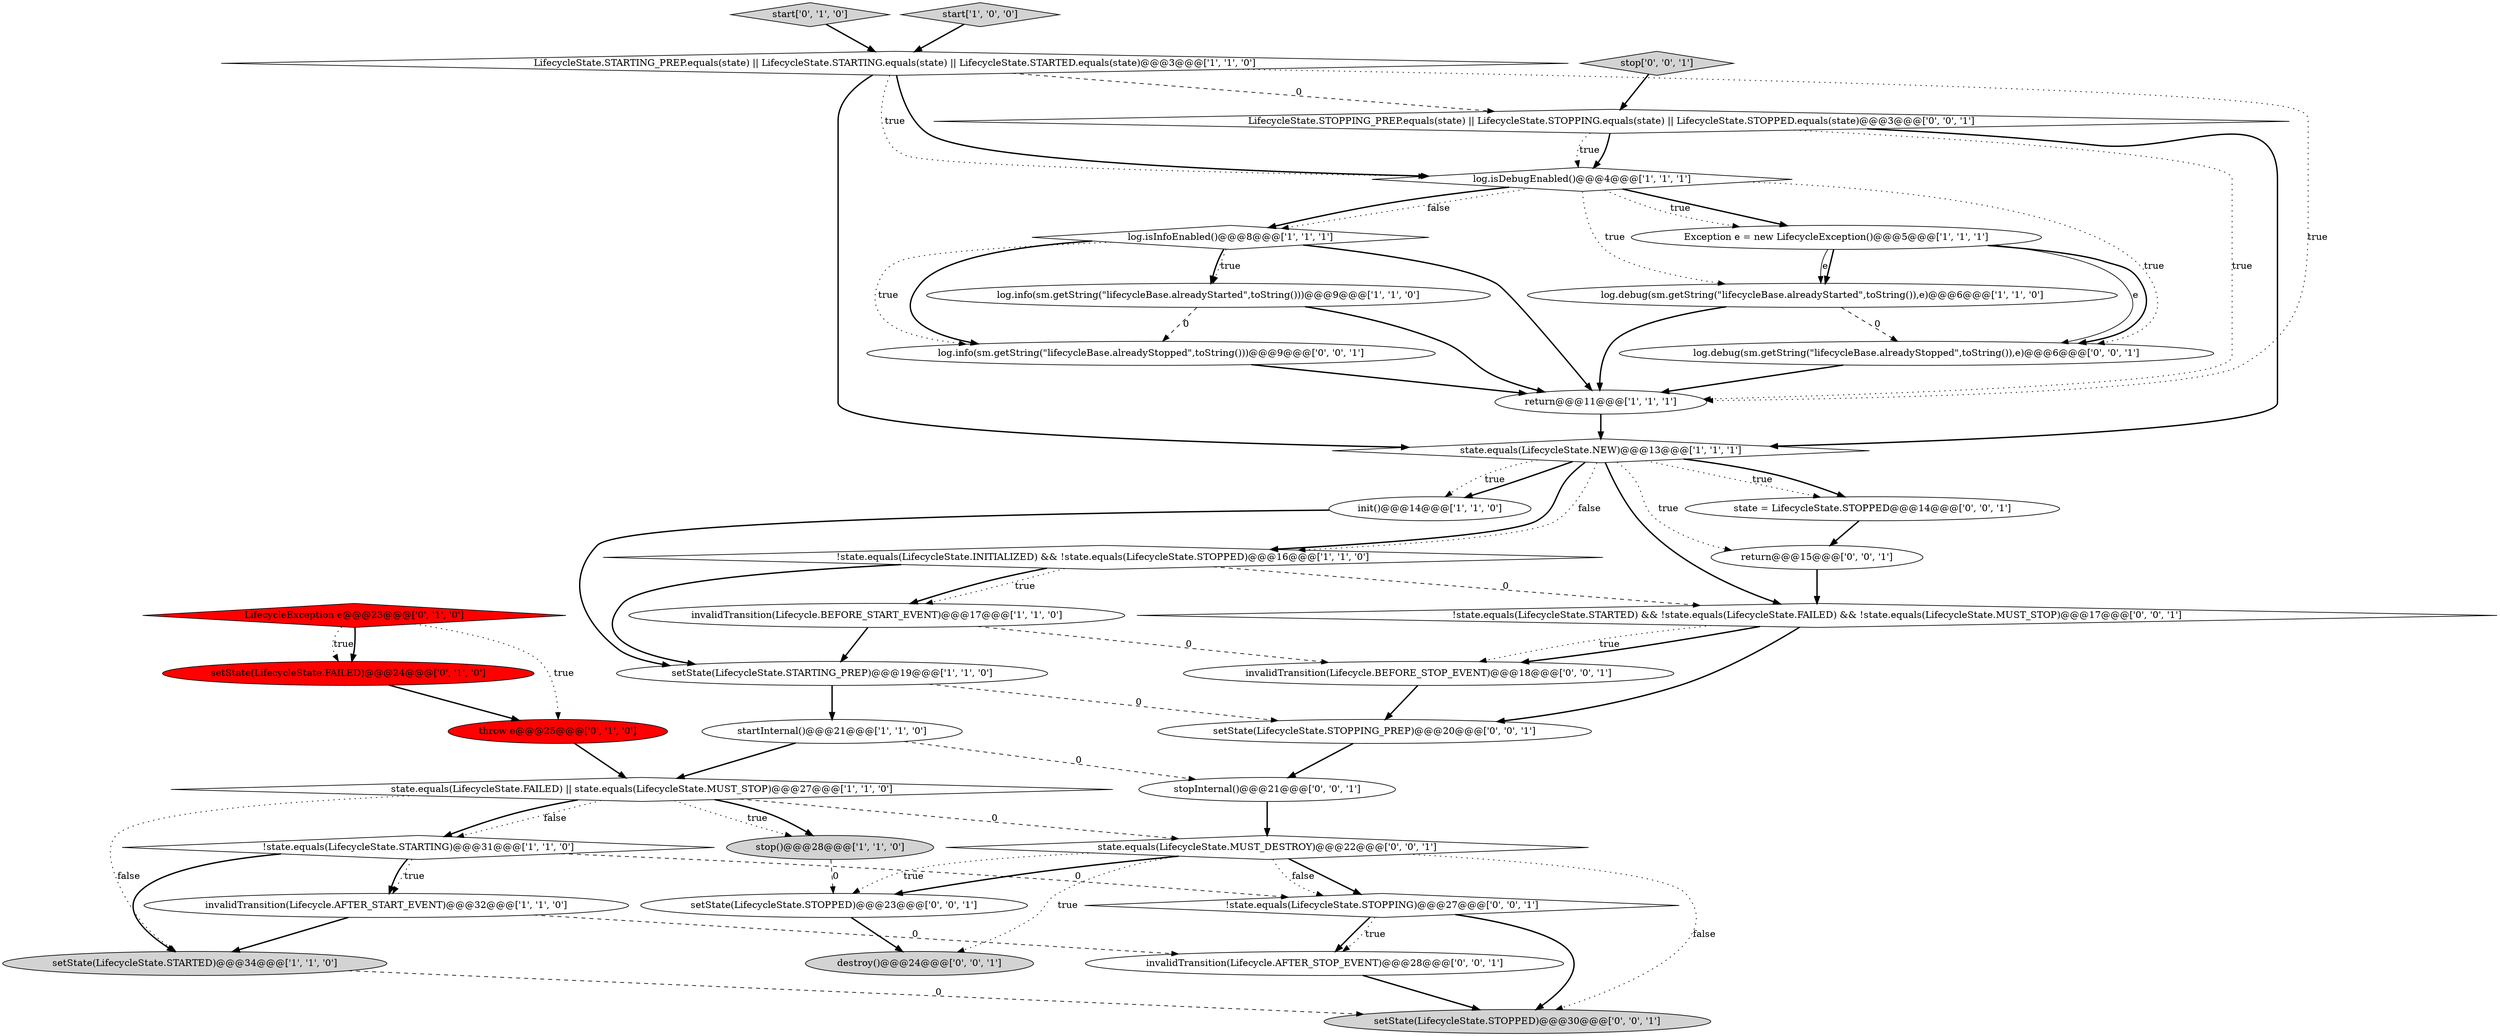 digraph {
19 [style = filled, label = "start['0', '1', '0']", fillcolor = lightgray, shape = diamond image = "AAA0AAABBB2BBB"];
34 [style = filled, label = "destroy()@@@24@@@['0', '0', '1']", fillcolor = lightgray, shape = ellipse image = "AAA0AAABBB3BBB"];
13 [style = filled, label = "log.isInfoEnabled()@@@8@@@['1', '1', '1']", fillcolor = white, shape = diamond image = "AAA0AAABBB1BBB"];
22 [style = filled, label = "throw e@@@25@@@['0', '1', '0']", fillcolor = red, shape = ellipse image = "AAA1AAABBB2BBB"];
28 [style = filled, label = "!state.equals(LifecycleState.STOPPING)@@@27@@@['0', '0', '1']", fillcolor = white, shape = diamond image = "AAA0AAABBB3BBB"];
2 [style = filled, label = "log.debug(sm.getString(\"lifecycleBase.alreadyStarted\",toString()),e)@@@6@@@['1', '1', '0']", fillcolor = white, shape = ellipse image = "AAA0AAABBB1BBB"];
30 [style = filled, label = "setState(LifecycleState.STOPPED)@@@30@@@['0', '0', '1']", fillcolor = lightgray, shape = ellipse image = "AAA0AAABBB3BBB"];
37 [style = filled, label = "log.info(sm.getString(\"lifecycleBase.alreadyStopped\",toString()))@@@9@@@['0', '0', '1']", fillcolor = white, shape = ellipse image = "AAA0AAABBB3BBB"];
6 [style = filled, label = "invalidTransition(Lifecycle.AFTER_START_EVENT)@@@32@@@['1', '1', '0']", fillcolor = white, shape = ellipse image = "AAA0AAABBB1BBB"];
16 [style = filled, label = "startInternal()@@@21@@@['1', '1', '0']", fillcolor = white, shape = ellipse image = "AAA0AAABBB1BBB"];
1 [style = filled, label = "!state.equals(LifecycleState.INITIALIZED) && !state.equals(LifecycleState.STOPPED)@@@16@@@['1', '1', '0']", fillcolor = white, shape = diamond image = "AAA0AAABBB1BBB"];
38 [style = filled, label = "invalidTransition(Lifecycle.AFTER_STOP_EVENT)@@@28@@@['0', '0', '1']", fillcolor = white, shape = ellipse image = "AAA0AAABBB3BBB"];
10 [style = filled, label = "LifecycleState.STARTING_PREP.equals(state) || LifecycleState.STARTING.equals(state) || LifecycleState.STARTED.equals(state)@@@3@@@['1', '1', '0']", fillcolor = white, shape = diamond image = "AAA0AAABBB1BBB"];
17 [style = filled, label = "init()@@@14@@@['1', '1', '0']", fillcolor = white, shape = ellipse image = "AAA0AAABBB1BBB"];
5 [style = filled, label = "invalidTransition(Lifecycle.BEFORE_START_EVENT)@@@17@@@['1', '1', '0']", fillcolor = white, shape = ellipse image = "AAA0AAABBB1BBB"];
11 [style = filled, label = "Exception e = new LifecycleException()@@@5@@@['1', '1', '1']", fillcolor = white, shape = ellipse image = "AAA0AAABBB1BBB"];
18 [style = filled, label = "state.equals(LifecycleState.NEW)@@@13@@@['1', '1', '1']", fillcolor = white, shape = diamond image = "AAA0AAABBB1BBB"];
0 [style = filled, label = "return@@@11@@@['1', '1', '1']", fillcolor = white, shape = ellipse image = "AAA0AAABBB1BBB"];
14 [style = filled, label = "stop()@@@28@@@['1', '1', '0']", fillcolor = lightgray, shape = ellipse image = "AAA0AAABBB1BBB"];
26 [style = filled, label = "LifecycleState.STOPPING_PREP.equals(state) || LifecycleState.STOPPING.equals(state) || LifecycleState.STOPPED.equals(state)@@@3@@@['0', '0', '1']", fillcolor = white, shape = diamond image = "AAA0AAABBB3BBB"];
8 [style = filled, label = "setState(LifecycleState.STARTED)@@@34@@@['1', '1', '0']", fillcolor = lightgray, shape = ellipse image = "AAA0AAABBB1BBB"];
33 [style = filled, label = "setState(LifecycleState.STOPPED)@@@23@@@['0', '0', '1']", fillcolor = white, shape = ellipse image = "AAA0AAABBB3BBB"];
15 [style = filled, label = "start['1', '0', '0']", fillcolor = lightgray, shape = diamond image = "AAA0AAABBB1BBB"];
20 [style = filled, label = "LifecycleException e@@@23@@@['0', '1', '0']", fillcolor = red, shape = diamond image = "AAA1AAABBB2BBB"];
7 [style = filled, label = "!state.equals(LifecycleState.STARTING)@@@31@@@['1', '1', '0']", fillcolor = white, shape = diamond image = "AAA0AAABBB1BBB"];
31 [style = filled, label = "log.debug(sm.getString(\"lifecycleBase.alreadyStopped\",toString()),e)@@@6@@@['0', '0', '1']", fillcolor = white, shape = ellipse image = "AAA0AAABBB3BBB"];
23 [style = filled, label = "!state.equals(LifecycleState.STARTED) && !state.equals(LifecycleState.FAILED) && !state.equals(LifecycleState.MUST_STOP)@@@17@@@['0', '0', '1']", fillcolor = white, shape = diamond image = "AAA0AAABBB3BBB"];
35 [style = filled, label = "setState(LifecycleState.STOPPING_PREP)@@@20@@@['0', '0', '1']", fillcolor = white, shape = ellipse image = "AAA0AAABBB3BBB"];
29 [style = filled, label = "state = LifecycleState.STOPPED@@@14@@@['0', '0', '1']", fillcolor = white, shape = ellipse image = "AAA0AAABBB3BBB"];
36 [style = filled, label = "stop['0', '0', '1']", fillcolor = lightgray, shape = diamond image = "AAA0AAABBB3BBB"];
12 [style = filled, label = "setState(LifecycleState.STARTING_PREP)@@@19@@@['1', '1', '0']", fillcolor = white, shape = ellipse image = "AAA0AAABBB1BBB"];
21 [style = filled, label = "setState(LifecycleState.FAILED)@@@24@@@['0', '1', '0']", fillcolor = red, shape = ellipse image = "AAA1AAABBB2BBB"];
4 [style = filled, label = "log.info(sm.getString(\"lifecycleBase.alreadyStarted\",toString()))@@@9@@@['1', '1', '0']", fillcolor = white, shape = ellipse image = "AAA0AAABBB1BBB"];
9 [style = filled, label = "log.isDebugEnabled()@@@4@@@['1', '1', '1']", fillcolor = white, shape = diamond image = "AAA0AAABBB1BBB"];
27 [style = filled, label = "return@@@15@@@['0', '0', '1']", fillcolor = white, shape = ellipse image = "AAA0AAABBB3BBB"];
3 [style = filled, label = "state.equals(LifecycleState.FAILED) || state.equals(LifecycleState.MUST_STOP)@@@27@@@['1', '1', '0']", fillcolor = white, shape = diamond image = "AAA0AAABBB1BBB"];
24 [style = filled, label = "invalidTransition(Lifecycle.BEFORE_STOP_EVENT)@@@18@@@['0', '0', '1']", fillcolor = white, shape = ellipse image = "AAA0AAABBB3BBB"];
32 [style = filled, label = "stopInternal()@@@21@@@['0', '0', '1']", fillcolor = white, shape = ellipse image = "AAA0AAABBB3BBB"];
25 [style = filled, label = "state.equals(LifecycleState.MUST_DESTROY)@@@22@@@['0', '0', '1']", fillcolor = white, shape = diamond image = "AAA0AAABBB3BBB"];
1->5 [style = bold, label=""];
37->0 [style = bold, label=""];
15->10 [style = bold, label=""];
11->31 [style = solid, label="e"];
16->32 [style = dashed, label="0"];
9->11 [style = bold, label=""];
12->35 [style = dashed, label="0"];
25->33 [style = bold, label=""];
28->38 [style = bold, label=""];
5->24 [style = dashed, label="0"];
26->9 [style = bold, label=""];
6->38 [style = dashed, label="0"];
7->8 [style = bold, label=""];
3->8 [style = dotted, label="false"];
38->30 [style = bold, label=""];
32->25 [style = bold, label=""];
1->12 [style = bold, label=""];
9->13 [style = bold, label=""];
13->37 [style = dotted, label="true"];
8->30 [style = dashed, label="0"];
13->4 [style = dotted, label="true"];
16->3 [style = bold, label=""];
7->6 [style = dotted, label="true"];
25->28 [style = bold, label=""];
28->30 [style = bold, label=""];
9->31 [style = dotted, label="true"];
3->7 [style = dotted, label="false"];
9->13 [style = dotted, label="false"];
26->9 [style = dotted, label="true"];
14->33 [style = dashed, label="0"];
4->0 [style = bold, label=""];
11->2 [style = solid, label="e"];
23->35 [style = bold, label=""];
13->37 [style = bold, label=""];
29->27 [style = bold, label=""];
18->1 [style = bold, label=""];
3->7 [style = bold, label=""];
21->22 [style = bold, label=""];
7->6 [style = bold, label=""];
10->0 [style = dotted, label="true"];
28->38 [style = dotted, label="true"];
18->17 [style = dotted, label="true"];
20->22 [style = dotted, label="true"];
23->24 [style = dotted, label="true"];
18->27 [style = dotted, label="true"];
13->0 [style = bold, label=""];
18->29 [style = dotted, label="true"];
10->18 [style = bold, label=""];
18->23 [style = bold, label=""];
31->0 [style = bold, label=""];
9->11 [style = dotted, label="true"];
35->32 [style = bold, label=""];
19->10 [style = bold, label=""];
10->9 [style = dotted, label="true"];
25->28 [style = dotted, label="false"];
3->14 [style = dotted, label="true"];
11->31 [style = bold, label=""];
2->0 [style = bold, label=""];
17->12 [style = bold, label=""];
7->28 [style = dashed, label="0"];
0->18 [style = bold, label=""];
10->9 [style = bold, label=""];
4->37 [style = dashed, label="0"];
1->23 [style = dashed, label="0"];
25->33 [style = dotted, label="true"];
24->35 [style = bold, label=""];
25->34 [style = dotted, label="true"];
3->14 [style = bold, label=""];
18->17 [style = bold, label=""];
12->16 [style = bold, label=""];
20->21 [style = dotted, label="true"];
36->26 [style = bold, label=""];
11->2 [style = bold, label=""];
2->31 [style = dashed, label="0"];
20->21 [style = bold, label=""];
22->3 [style = bold, label=""];
18->29 [style = bold, label=""];
23->24 [style = bold, label=""];
10->26 [style = dashed, label="0"];
5->12 [style = bold, label=""];
9->2 [style = dotted, label="true"];
6->8 [style = bold, label=""];
27->23 [style = bold, label=""];
18->1 [style = dotted, label="false"];
33->34 [style = bold, label=""];
25->30 [style = dotted, label="false"];
1->5 [style = dotted, label="true"];
26->0 [style = dotted, label="true"];
26->18 [style = bold, label=""];
13->4 [style = bold, label=""];
3->25 [style = dashed, label="0"];
}
